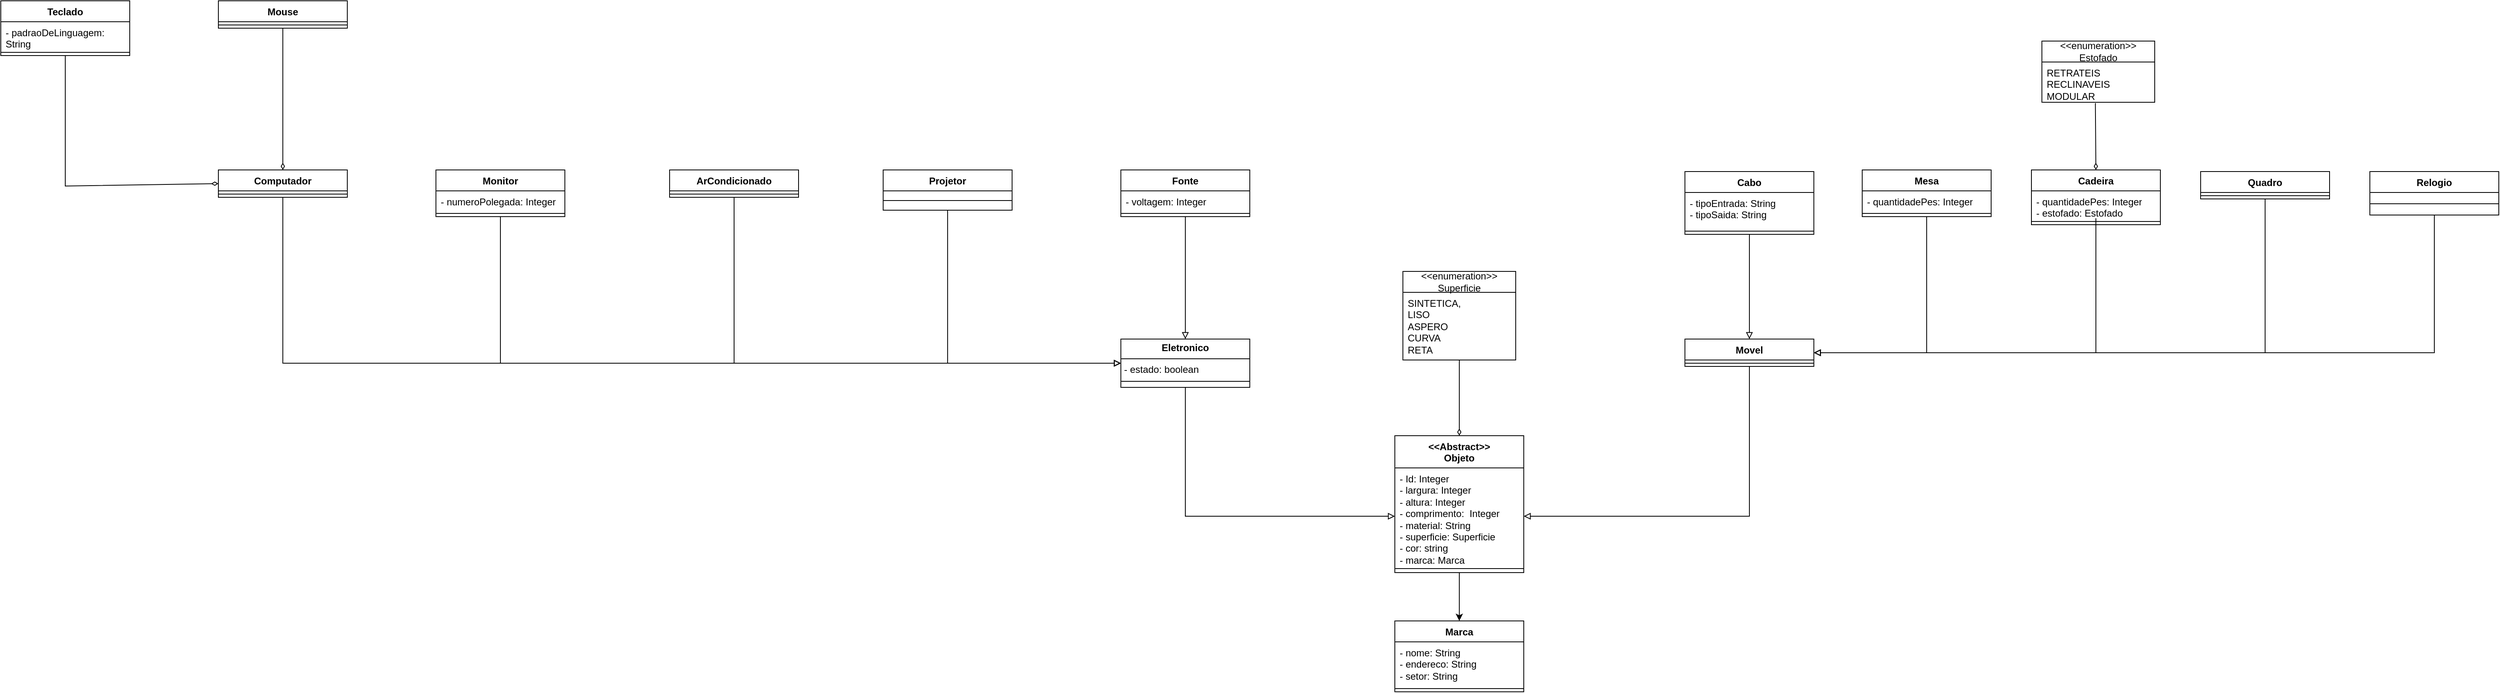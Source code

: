 <mxfile version="28.1.2">
  <diagram name="Página-1" id="cMykZ0gJgS-PB2nzxLxl">
    <mxGraphModel dx="4506" dy="1456" grid="1" gridSize="10" guides="1" tooltips="1" connect="1" arrows="1" fold="1" page="1" pageScale="1" pageWidth="827" pageHeight="1169" math="0" shadow="0">
      <root>
        <mxCell id="0" />
        <mxCell id="1" parent="0" />
        <mxCell id="4t2a4EauHDT3MFXxZR5X-1" style="edgeStyle=orthogonalEdgeStyle;rounded=0;orthogonalLoop=1;jettySize=auto;html=1;entryX=1;entryY=0.5;entryDx=0;entryDy=0;endArrow=block;endFill=0;" parent="1" source="4t2a4EauHDT3MFXxZR5X-2" target="4t2a4EauHDT3MFXxZR5X-52" edge="1">
          <mxGeometry relative="1" as="geometry">
            <Array as="points">
              <mxPoint x="830" y="647" />
            </Array>
          </mxGeometry>
        </mxCell>
        <mxCell id="4t2a4EauHDT3MFXxZR5X-2" value="Mesa" style="swimlane;fontStyle=1;align=center;verticalAlign=top;childLayout=stackLayout;horizontal=1;startSize=26;horizontalStack=0;resizeParent=1;resizeParentMax=0;resizeLast=0;collapsible=1;marginBottom=0;whiteSpace=wrap;html=1;" parent="1" vertex="1">
          <mxGeometry x="750" y="420" width="160" height="58" as="geometry" />
        </mxCell>
        <mxCell id="4t2a4EauHDT3MFXxZR5X-3" value="- quantidadePes: Integer&lt;br&gt;&lt;div&gt;&lt;br&gt;&lt;/div&gt;" style="text;strokeColor=none;fillColor=none;align=left;verticalAlign=top;spacingLeft=4;spacingRight=4;overflow=hidden;rotatable=0;points=[[0,0.5],[1,0.5]];portConstraint=eastwest;whiteSpace=wrap;html=1;" parent="4t2a4EauHDT3MFXxZR5X-2" vertex="1">
          <mxGeometry y="26" width="160" height="24" as="geometry" />
        </mxCell>
        <mxCell id="4t2a4EauHDT3MFXxZR5X-4" value="" style="line;strokeWidth=1;fillColor=none;align=left;verticalAlign=middle;spacingTop=-1;spacingLeft=3;spacingRight=3;rotatable=0;labelPosition=right;points=[];portConstraint=eastwest;strokeColor=inherit;" parent="4t2a4EauHDT3MFXxZR5X-2" vertex="1">
          <mxGeometry y="50" width="160" height="8" as="geometry" />
        </mxCell>
        <mxCell id="4t2a4EauHDT3MFXxZR5X-5" style="edgeStyle=orthogonalEdgeStyle;rounded=0;orthogonalLoop=1;jettySize=auto;html=1;entryX=0;entryY=0.5;entryDx=0;entryDy=0;endArrow=block;endFill=0;" parent="1" source="4t2a4EauHDT3MFXxZR5X-6" target="4t2a4EauHDT3MFXxZR5X-50" edge="1">
          <mxGeometry relative="1" as="geometry">
            <Array as="points">
              <mxPoint x="-940" y="660" />
            </Array>
          </mxGeometry>
        </mxCell>
        <mxCell id="4t2a4EauHDT3MFXxZR5X-6" value="Monitor" style="swimlane;fontStyle=1;align=center;verticalAlign=top;childLayout=stackLayout;horizontal=1;startSize=26;horizontalStack=0;resizeParent=1;resizeParentMax=0;resizeLast=0;collapsible=1;marginBottom=0;whiteSpace=wrap;html=1;" parent="1" vertex="1">
          <mxGeometry x="-1020" y="420" width="160" height="58" as="geometry" />
        </mxCell>
        <mxCell id="4t2a4EauHDT3MFXxZR5X-7" value="&lt;div&gt;- numeroPolegada: Integer&lt;/div&gt;" style="text;strokeColor=none;fillColor=none;align=left;verticalAlign=top;spacingLeft=4;spacingRight=4;overflow=hidden;rotatable=0;points=[[0,0.5],[1,0.5]];portConstraint=eastwest;whiteSpace=wrap;html=1;" parent="4t2a4EauHDT3MFXxZR5X-6" vertex="1">
          <mxGeometry y="26" width="160" height="24" as="geometry" />
        </mxCell>
        <mxCell id="4t2a4EauHDT3MFXxZR5X-8" value="" style="line;strokeWidth=1;fillColor=none;align=left;verticalAlign=middle;spacingTop=-1;spacingLeft=3;spacingRight=3;rotatable=0;labelPosition=right;points=[];portConstraint=eastwest;strokeColor=inherit;" parent="4t2a4EauHDT3MFXxZR5X-6" vertex="1">
          <mxGeometry y="50" width="160" height="8" as="geometry" />
        </mxCell>
        <mxCell id="4t2a4EauHDT3MFXxZR5X-11" value="Teclado" style="swimlane;fontStyle=1;align=center;verticalAlign=top;childLayout=stackLayout;horizontal=1;startSize=26;horizontalStack=0;resizeParent=1;resizeParentMax=0;resizeLast=0;collapsible=1;marginBottom=0;whiteSpace=wrap;html=1;" parent="1" vertex="1">
          <mxGeometry x="-1560" y="210" width="160" height="68" as="geometry" />
        </mxCell>
        <mxCell id="4t2a4EauHDT3MFXxZR5X-12" value="&lt;div&gt;- padraoDeLinguagem: String&lt;/div&gt;&lt;div&gt;&lt;br&gt;&lt;/div&gt;" style="text;strokeColor=none;fillColor=none;align=left;verticalAlign=top;spacingLeft=4;spacingRight=4;overflow=hidden;rotatable=0;points=[[0,0.5],[1,0.5]];portConstraint=eastwest;whiteSpace=wrap;html=1;" parent="4t2a4EauHDT3MFXxZR5X-11" vertex="1">
          <mxGeometry y="26" width="160" height="34" as="geometry" />
        </mxCell>
        <mxCell id="4t2a4EauHDT3MFXxZR5X-13" value="" style="line;strokeWidth=1;fillColor=none;align=left;verticalAlign=middle;spacingTop=-1;spacingLeft=3;spacingRight=3;rotatable=0;labelPosition=right;points=[];portConstraint=eastwest;strokeColor=inherit;" parent="4t2a4EauHDT3MFXxZR5X-11" vertex="1">
          <mxGeometry y="60" width="160" height="8" as="geometry" />
        </mxCell>
        <mxCell id="4t2a4EauHDT3MFXxZR5X-14" value="Mouse" style="swimlane;fontStyle=1;align=center;verticalAlign=top;childLayout=stackLayout;horizontal=1;startSize=26;horizontalStack=0;resizeParent=1;resizeParentMax=0;resizeLast=0;collapsible=1;marginBottom=0;whiteSpace=wrap;html=1;" parent="1" vertex="1">
          <mxGeometry x="-1290" y="210" width="160" height="34" as="geometry" />
        </mxCell>
        <mxCell id="4t2a4EauHDT3MFXxZR5X-16" value="" style="line;strokeWidth=1;fillColor=none;align=left;verticalAlign=middle;spacingTop=-1;spacingLeft=3;spacingRight=3;rotatable=0;labelPosition=right;points=[];portConstraint=eastwest;strokeColor=inherit;" parent="4t2a4EauHDT3MFXxZR5X-14" vertex="1">
          <mxGeometry y="26" width="160" height="8" as="geometry" />
        </mxCell>
        <mxCell id="4t2a4EauHDT3MFXxZR5X-17" value="Computador" style="swimlane;fontStyle=1;align=center;verticalAlign=top;childLayout=stackLayout;horizontal=1;startSize=26;horizontalStack=0;resizeParent=1;resizeParentMax=0;resizeLast=0;collapsible=1;marginBottom=0;whiteSpace=wrap;html=1;" parent="1" vertex="1">
          <mxGeometry x="-1290" y="420" width="160" height="34" as="geometry" />
        </mxCell>
        <mxCell id="4t2a4EauHDT3MFXxZR5X-19" value="" style="line;strokeWidth=1;fillColor=none;align=left;verticalAlign=middle;spacingTop=-1;spacingLeft=3;spacingRight=3;rotatable=0;labelPosition=right;points=[];portConstraint=eastwest;strokeColor=inherit;" parent="4t2a4EauHDT3MFXxZR5X-17" vertex="1">
          <mxGeometry y="26" width="160" height="8" as="geometry" />
        </mxCell>
        <mxCell id="4t2a4EauHDT3MFXxZR5X-20" value="Cadeira" style="swimlane;fontStyle=1;align=center;verticalAlign=top;childLayout=stackLayout;horizontal=1;startSize=26;horizontalStack=0;resizeParent=1;resizeParentMax=0;resizeLast=0;collapsible=1;marginBottom=0;whiteSpace=wrap;html=1;" parent="1" vertex="1">
          <mxGeometry x="960" y="420" width="160" height="68" as="geometry" />
        </mxCell>
        <mxCell id="4t2a4EauHDT3MFXxZR5X-21" value="- quantidadePes: Integer&lt;div&gt;- estofado: Estofado&lt;/div&gt;" style="text;strokeColor=none;fillColor=none;align=left;verticalAlign=top;spacingLeft=4;spacingRight=4;overflow=hidden;rotatable=0;points=[[0,0.5],[1,0.5]];portConstraint=eastwest;whiteSpace=wrap;html=1;" parent="4t2a4EauHDT3MFXxZR5X-20" vertex="1">
          <mxGeometry y="26" width="160" height="34" as="geometry" />
        </mxCell>
        <mxCell id="4t2a4EauHDT3MFXxZR5X-22" value="" style="line;strokeWidth=1;fillColor=none;align=left;verticalAlign=middle;spacingTop=-1;spacingLeft=3;spacingRight=3;rotatable=0;labelPosition=right;points=[];portConstraint=eastwest;strokeColor=inherit;" parent="4t2a4EauHDT3MFXxZR5X-20" vertex="1">
          <mxGeometry y="60" width="160" height="8" as="geometry" />
        </mxCell>
        <mxCell id="4t2a4EauHDT3MFXxZR5X-23" value="ArCondicionado" style="swimlane;fontStyle=1;align=center;verticalAlign=top;childLayout=stackLayout;horizontal=1;startSize=26;horizontalStack=0;resizeParent=1;resizeParentMax=0;resizeLast=0;collapsible=1;marginBottom=0;whiteSpace=wrap;html=1;" parent="1" vertex="1">
          <mxGeometry x="-730" y="420" width="160" height="34" as="geometry" />
        </mxCell>
        <mxCell id="4t2a4EauHDT3MFXxZR5X-24" value="" style="line;strokeWidth=1;fillColor=none;align=left;verticalAlign=middle;spacingTop=-1;spacingLeft=3;spacingRight=3;rotatable=0;labelPosition=right;points=[];portConstraint=eastwest;strokeColor=inherit;" parent="4t2a4EauHDT3MFXxZR5X-23" vertex="1">
          <mxGeometry y="26" width="160" height="8" as="geometry" />
        </mxCell>
        <mxCell id="4t2a4EauHDT3MFXxZR5X-25" style="edgeStyle=orthogonalEdgeStyle;rounded=0;orthogonalLoop=1;jettySize=auto;html=1;entryX=1;entryY=0.5;entryDx=0;entryDy=0;endArrow=block;endFill=0;" parent="1" source="4t2a4EauHDT3MFXxZR5X-26" target="4t2a4EauHDT3MFXxZR5X-52" edge="1">
          <mxGeometry relative="1" as="geometry">
            <Array as="points">
              <mxPoint x="1460" y="647" />
            </Array>
          </mxGeometry>
        </mxCell>
        <mxCell id="4t2a4EauHDT3MFXxZR5X-26" value="Relogio" style="swimlane;fontStyle=1;align=center;verticalAlign=top;childLayout=stackLayout;horizontal=1;startSize=26;horizontalStack=0;resizeParent=1;resizeParentMax=0;resizeLast=0;collapsible=1;marginBottom=0;whiteSpace=wrap;html=1;" parent="1" vertex="1">
          <mxGeometry x="1380" y="422" width="160" height="54" as="geometry" />
        </mxCell>
        <mxCell id="4t2a4EauHDT3MFXxZR5X-28" value="" style="line;strokeWidth=1;fillColor=none;align=left;verticalAlign=middle;spacingTop=-1;spacingLeft=3;spacingRight=3;rotatable=0;labelPosition=right;points=[];portConstraint=eastwest;strokeColor=inherit;" parent="4t2a4EauHDT3MFXxZR5X-26" vertex="1">
          <mxGeometry y="26" width="160" height="28" as="geometry" />
        </mxCell>
        <mxCell id="4t2a4EauHDT3MFXxZR5X-29" value="Projetor" style="swimlane;fontStyle=1;align=center;verticalAlign=top;childLayout=stackLayout;horizontal=1;startSize=26;horizontalStack=0;resizeParent=1;resizeParentMax=0;resizeLast=0;collapsible=1;marginBottom=0;whiteSpace=wrap;html=1;" parent="1" vertex="1">
          <mxGeometry x="-465" y="420" width="160" height="50" as="geometry" />
        </mxCell>
        <mxCell id="4t2a4EauHDT3MFXxZR5X-31" value="" style="line;strokeWidth=1;fillColor=none;align=left;verticalAlign=middle;spacingTop=-1;spacingLeft=3;spacingRight=3;rotatable=0;labelPosition=right;points=[];portConstraint=eastwest;strokeColor=inherit;" parent="4t2a4EauHDT3MFXxZR5X-29" vertex="1">
          <mxGeometry y="26" width="160" height="24" as="geometry" />
        </mxCell>
        <mxCell id="4t2a4EauHDT3MFXxZR5X-32" style="edgeStyle=orthogonalEdgeStyle;rounded=0;orthogonalLoop=1;jettySize=auto;html=1;exitX=0.5;exitY=1;exitDx=0;exitDy=0;endArrow=block;endFill=0;" parent="1" source="4t2a4EauHDT3MFXxZR5X-33" target="4t2a4EauHDT3MFXxZR5X-50" edge="1">
          <mxGeometry relative="1" as="geometry" />
        </mxCell>
        <mxCell id="4t2a4EauHDT3MFXxZR5X-33" value="Fonte" style="swimlane;fontStyle=1;align=center;verticalAlign=top;childLayout=stackLayout;horizontal=1;startSize=26;horizontalStack=0;resizeParent=1;resizeParentMax=0;resizeLast=0;collapsible=1;marginBottom=0;whiteSpace=wrap;html=1;" parent="1" vertex="1">
          <mxGeometry x="-170" y="420" width="160" height="58" as="geometry" />
        </mxCell>
        <mxCell id="4t2a4EauHDT3MFXxZR5X-34" value="&lt;div&gt;- voltagem: Integer&lt;/div&gt;&lt;div&gt;&lt;br&gt;&lt;/div&gt;" style="text;strokeColor=none;fillColor=none;align=left;verticalAlign=top;spacingLeft=4;spacingRight=4;overflow=hidden;rotatable=0;points=[[0,0.5],[1,0.5]];portConstraint=eastwest;whiteSpace=wrap;html=1;" parent="4t2a4EauHDT3MFXxZR5X-33" vertex="1">
          <mxGeometry y="26" width="160" height="24" as="geometry" />
        </mxCell>
        <mxCell id="4t2a4EauHDT3MFXxZR5X-35" value="" style="line;strokeWidth=1;fillColor=none;align=left;verticalAlign=middle;spacingTop=-1;spacingLeft=3;spacingRight=3;rotatable=0;labelPosition=right;points=[];portConstraint=eastwest;strokeColor=inherit;" parent="4t2a4EauHDT3MFXxZR5X-33" vertex="1">
          <mxGeometry y="50" width="160" height="8" as="geometry" />
        </mxCell>
        <mxCell id="4t2a4EauHDT3MFXxZR5X-36" style="edgeStyle=orthogonalEdgeStyle;rounded=0;orthogonalLoop=1;jettySize=auto;html=1;endArrow=block;endFill=0;" parent="1" source="4t2a4EauHDT3MFXxZR5X-37" target="4t2a4EauHDT3MFXxZR5X-52" edge="1">
          <mxGeometry relative="1" as="geometry" />
        </mxCell>
        <mxCell id="4t2a4EauHDT3MFXxZR5X-37" value="Cabo" style="swimlane;fontStyle=1;align=center;verticalAlign=top;childLayout=stackLayout;horizontal=1;startSize=26;horizontalStack=0;resizeParent=1;resizeParentMax=0;resizeLast=0;collapsible=1;marginBottom=0;whiteSpace=wrap;html=1;" parent="1" vertex="1">
          <mxGeometry x="530" y="422" width="160" height="78" as="geometry" />
        </mxCell>
        <mxCell id="4t2a4EauHDT3MFXxZR5X-38" value="- tipoEntrada: String&lt;div&gt;- tipoSaida: String&lt;/div&gt;" style="text;strokeColor=none;fillColor=none;align=left;verticalAlign=top;spacingLeft=4;spacingRight=4;overflow=hidden;rotatable=0;points=[[0,0.5],[1,0.5]];portConstraint=eastwest;whiteSpace=wrap;html=1;" parent="4t2a4EauHDT3MFXxZR5X-37" vertex="1">
          <mxGeometry y="26" width="160" height="44" as="geometry" />
        </mxCell>
        <mxCell id="4t2a4EauHDT3MFXxZR5X-39" value="" style="line;strokeWidth=1;fillColor=none;align=left;verticalAlign=middle;spacingTop=-1;spacingLeft=3;spacingRight=3;rotatable=0;labelPosition=right;points=[];portConstraint=eastwest;strokeColor=inherit;" parent="4t2a4EauHDT3MFXxZR5X-37" vertex="1">
          <mxGeometry y="70" width="160" height="8" as="geometry" />
        </mxCell>
        <mxCell id="4t2a4EauHDT3MFXxZR5X-40" style="edgeStyle=orthogonalEdgeStyle;rounded=0;orthogonalLoop=1;jettySize=auto;html=1;entryX=1;entryY=0.5;entryDx=0;entryDy=0;endArrow=block;endFill=0;" parent="1" source="4t2a4EauHDT3MFXxZR5X-41" target="4t2a4EauHDT3MFXxZR5X-52" edge="1">
          <mxGeometry relative="1" as="geometry">
            <Array as="points">
              <mxPoint x="1250" y="647" />
            </Array>
          </mxGeometry>
        </mxCell>
        <mxCell id="4t2a4EauHDT3MFXxZR5X-41" value="Quadro" style="swimlane;fontStyle=1;align=center;verticalAlign=top;childLayout=stackLayout;horizontal=1;startSize=26;horizontalStack=0;resizeParent=1;resizeParentMax=0;resizeLast=0;collapsible=1;marginBottom=0;whiteSpace=wrap;html=1;" parent="1" vertex="1">
          <mxGeometry x="1170" y="422" width="160" height="34" as="geometry" />
        </mxCell>
        <mxCell id="4t2a4EauHDT3MFXxZR5X-42" value="" style="line;strokeWidth=1;fillColor=none;align=left;verticalAlign=middle;spacingTop=-1;spacingLeft=3;spacingRight=3;rotatable=0;labelPosition=right;points=[];portConstraint=eastwest;strokeColor=inherit;" parent="4t2a4EauHDT3MFXxZR5X-41" vertex="1">
          <mxGeometry y="26" width="160" height="8" as="geometry" />
        </mxCell>
        <mxCell id="4t2a4EauHDT3MFXxZR5X-43" value="Marca" style="swimlane;fontStyle=1;align=center;verticalAlign=top;childLayout=stackLayout;horizontal=1;startSize=26;horizontalStack=0;resizeParent=1;resizeParentMax=0;resizeLast=0;collapsible=1;marginBottom=0;whiteSpace=wrap;html=1;" parent="1" vertex="1">
          <mxGeometry x="170" y="980" width="160" height="88" as="geometry" />
        </mxCell>
        <mxCell id="4t2a4EauHDT3MFXxZR5X-44" value="- nome: String&lt;div&gt;- endereco: String&lt;/div&gt;&lt;div&gt;- setor: String&lt;/div&gt;" style="text;strokeColor=none;fillColor=none;align=left;verticalAlign=top;spacingLeft=4;spacingRight=4;overflow=hidden;rotatable=0;points=[[0,0.5],[1,0.5]];portConstraint=eastwest;whiteSpace=wrap;html=1;" parent="4t2a4EauHDT3MFXxZR5X-43" vertex="1">
          <mxGeometry y="26" width="160" height="54" as="geometry" />
        </mxCell>
        <mxCell id="4t2a4EauHDT3MFXxZR5X-45" value="" style="line;strokeWidth=1;fillColor=none;align=left;verticalAlign=middle;spacingTop=-1;spacingLeft=3;spacingRight=3;rotatable=0;labelPosition=right;points=[];portConstraint=eastwest;strokeColor=inherit;" parent="4t2a4EauHDT3MFXxZR5X-43" vertex="1">
          <mxGeometry y="80" width="160" height="8" as="geometry" />
        </mxCell>
        <mxCell id="4t2a4EauHDT3MFXxZR5X-58" style="edgeStyle=orthogonalEdgeStyle;rounded=0;orthogonalLoop=1;jettySize=auto;html=1;entryX=0.5;entryY=0;entryDx=0;entryDy=0;" parent="1" source="4t2a4EauHDT3MFXxZR5X-46" target="4t2a4EauHDT3MFXxZR5X-43" edge="1">
          <mxGeometry relative="1" as="geometry" />
        </mxCell>
        <mxCell id="4t2a4EauHDT3MFXxZR5X-46" value="&amp;lt;&amp;lt;Abstract&amp;gt;&amp;gt;&lt;br&gt;Objeto" style="swimlane;fontStyle=1;align=center;verticalAlign=top;childLayout=stackLayout;horizontal=1;startSize=40;horizontalStack=0;resizeParent=1;resizeParentMax=0;resizeLast=0;collapsible=1;marginBottom=0;whiteSpace=wrap;html=1;" parent="1" vertex="1">
          <mxGeometry x="170" y="750" width="160" height="170" as="geometry" />
        </mxCell>
        <mxCell id="4t2a4EauHDT3MFXxZR5X-47" value="&lt;div&gt;&lt;span style=&quot;background-color: transparent; color: light-dark(rgb(0, 0, 0), rgb(255, 255, 255));&quot;&gt;- Id: Integer&lt;/span&gt;&lt;/div&gt;- largura: Integer&lt;div&gt;- altura: Integer&lt;/div&gt;&lt;div&gt;- comprimento:&amp;nbsp; Integer&lt;/div&gt;&lt;div&gt;- material: String&lt;/div&gt;&lt;div&gt;- superficie: Superficie&lt;/div&gt;&lt;div&gt;- cor: string&lt;/div&gt;&lt;div&gt;- marca: Marca&lt;/div&gt;" style="text;strokeColor=none;fillColor=none;align=left;verticalAlign=top;spacingLeft=4;spacingRight=4;overflow=hidden;rotatable=0;points=[[0,0.5],[1,0.5]];portConstraint=eastwest;whiteSpace=wrap;html=1;" parent="4t2a4EauHDT3MFXxZR5X-46" vertex="1">
          <mxGeometry y="40" width="160" height="120" as="geometry" />
        </mxCell>
        <mxCell id="4t2a4EauHDT3MFXxZR5X-48" value="" style="line;strokeWidth=1;fillColor=none;align=left;verticalAlign=middle;spacingTop=-1;spacingLeft=3;spacingRight=3;rotatable=0;labelPosition=right;points=[];portConstraint=eastwest;strokeColor=inherit;" parent="4t2a4EauHDT3MFXxZR5X-46" vertex="1">
          <mxGeometry y="160" width="160" height="10" as="geometry" />
        </mxCell>
        <mxCell id="4t2a4EauHDT3MFXxZR5X-49" style="edgeStyle=orthogonalEdgeStyle;rounded=0;orthogonalLoop=1;jettySize=auto;html=1;entryX=0;entryY=0.5;entryDx=0;entryDy=0;endArrow=block;endFill=0;" parent="1" source="4t2a4EauHDT3MFXxZR5X-50" target="4t2a4EauHDT3MFXxZR5X-47" edge="1">
          <mxGeometry relative="1" as="geometry" />
        </mxCell>
        <mxCell id="4t2a4EauHDT3MFXxZR5X-50" value="&lt;p style=&quot;margin:0px;margin-top:4px;text-align:center;&quot;&gt;&lt;b&gt;Eletronico&lt;/b&gt;&lt;/p&gt;&lt;hr size=&quot;1&quot; style=&quot;border-style:solid;&quot;&gt;&lt;p style=&quot;margin:0px;margin-left:4px;&quot;&gt;- estado: boolean&lt;/p&gt;&lt;hr size=&quot;1&quot; style=&quot;border-style:solid;&quot;&gt;&lt;p style=&quot;margin:0px;margin-left:4px;&quot;&gt;&lt;br&gt;&lt;/p&gt;" style="verticalAlign=top;align=left;overflow=fill;html=1;whiteSpace=wrap;" parent="1" vertex="1">
          <mxGeometry x="-170" y="630" width="160" height="60" as="geometry" />
        </mxCell>
        <mxCell id="4t2a4EauHDT3MFXxZR5X-51" style="edgeStyle=orthogonalEdgeStyle;rounded=0;orthogonalLoop=1;jettySize=auto;html=1;entryX=1;entryY=0.5;entryDx=0;entryDy=0;endArrow=block;endFill=0;" parent="1" source="4t2a4EauHDT3MFXxZR5X-52" target="4t2a4EauHDT3MFXxZR5X-47" edge="1">
          <mxGeometry relative="1" as="geometry" />
        </mxCell>
        <mxCell id="4t2a4EauHDT3MFXxZR5X-52" value="Movel" style="swimlane;fontStyle=1;align=center;verticalAlign=top;childLayout=stackLayout;horizontal=1;startSize=26;horizontalStack=0;resizeParent=1;resizeParentMax=0;resizeLast=0;collapsible=1;marginBottom=0;whiteSpace=wrap;html=1;" parent="1" vertex="1">
          <mxGeometry x="530" y="630" width="160" height="34" as="geometry" />
        </mxCell>
        <mxCell id="4t2a4EauHDT3MFXxZR5X-53" value="" style="line;strokeWidth=1;fillColor=none;align=left;verticalAlign=middle;spacingTop=-1;spacingLeft=3;spacingRight=3;rotatable=0;labelPosition=right;points=[];portConstraint=eastwest;strokeColor=inherit;" parent="4t2a4EauHDT3MFXxZR5X-52" vertex="1">
          <mxGeometry y="26" width="160" height="8" as="geometry" />
        </mxCell>
        <mxCell id="4t2a4EauHDT3MFXxZR5X-54" style="edgeStyle=orthogonalEdgeStyle;rounded=0;orthogonalLoop=1;jettySize=auto;html=1;entryX=1;entryY=0.5;entryDx=0;entryDy=0;endArrow=block;endFill=0;" parent="1" source="4t2a4EauHDT3MFXxZR5X-21" target="4t2a4EauHDT3MFXxZR5X-52" edge="1">
          <mxGeometry relative="1" as="geometry">
            <Array as="points">
              <mxPoint x="1040" y="647" />
            </Array>
          </mxGeometry>
        </mxCell>
        <mxCell id="4t2a4EauHDT3MFXxZR5X-55" style="edgeStyle=orthogonalEdgeStyle;rounded=0;orthogonalLoop=1;jettySize=auto;html=1;entryX=0;entryY=0.5;entryDx=0;entryDy=0;endArrow=block;endFill=0;" parent="1" source="4t2a4EauHDT3MFXxZR5X-19" target="4t2a4EauHDT3MFXxZR5X-50" edge="1">
          <mxGeometry relative="1" as="geometry">
            <Array as="points">
              <mxPoint x="-1210" y="660" />
            </Array>
          </mxGeometry>
        </mxCell>
        <mxCell id="4t2a4EauHDT3MFXxZR5X-56" style="edgeStyle=orthogonalEdgeStyle;rounded=0;orthogonalLoop=1;jettySize=auto;html=1;endArrow=block;endFill=0;" parent="1" source="4t2a4EauHDT3MFXxZR5X-24" target="4t2a4EauHDT3MFXxZR5X-50" edge="1">
          <mxGeometry relative="1" as="geometry">
            <Array as="points">
              <mxPoint x="-650" y="660" />
            </Array>
          </mxGeometry>
        </mxCell>
        <mxCell id="4t2a4EauHDT3MFXxZR5X-57" style="edgeStyle=orthogonalEdgeStyle;rounded=0;orthogonalLoop=1;jettySize=auto;html=1;entryX=0;entryY=0.5;entryDx=0;entryDy=0;endArrow=block;endFill=0;" parent="1" source="4t2a4EauHDT3MFXxZR5X-31" target="4t2a4EauHDT3MFXxZR5X-50" edge="1">
          <mxGeometry relative="1" as="geometry">
            <Array as="points">
              <mxPoint x="-385" y="660" />
            </Array>
          </mxGeometry>
        </mxCell>
        <mxCell id="4t2a4EauHDT3MFXxZR5X-59" value="&amp;lt;&amp;lt;enumeration&amp;gt;&amp;gt;&lt;div&gt;Estofado&lt;/div&gt;" style="swimlane;fontStyle=0;childLayout=stackLayout;horizontal=1;startSize=26;fillColor=none;horizontalStack=0;resizeParent=1;resizeParentMax=0;resizeLast=0;collapsible=1;marginBottom=0;whiteSpace=wrap;html=1;" parent="1" vertex="1">
          <mxGeometry x="973" y="260" width="140" height="76" as="geometry" />
        </mxCell>
        <mxCell id="4t2a4EauHDT3MFXxZR5X-60" value="&lt;div&gt;RETRATEIS&lt;/div&gt;&lt;div&gt;RECLINAVEIS&lt;/div&gt;&lt;div&gt;MODULAR&lt;/div&gt;" style="text;strokeColor=none;fillColor=none;align=left;verticalAlign=top;spacingLeft=4;spacingRight=4;overflow=hidden;rotatable=0;points=[[0,0.5],[1,0.5]];portConstraint=eastwest;whiteSpace=wrap;html=1;" parent="4t2a4EauHDT3MFXxZR5X-59" vertex="1">
          <mxGeometry y="26" width="140" height="50" as="geometry" />
        </mxCell>
        <mxCell id="4t2a4EauHDT3MFXxZR5X-63" value="&amp;lt;&amp;lt;enumeration&amp;gt;&amp;gt;&lt;div&gt;Superficie&lt;/div&gt;" style="swimlane;fontStyle=0;childLayout=stackLayout;horizontal=1;startSize=26;fillColor=none;horizontalStack=0;resizeParent=1;resizeParentMax=0;resizeLast=0;collapsible=1;marginBottom=0;whiteSpace=wrap;html=1;" parent="1" vertex="1">
          <mxGeometry x="180" y="546" width="140" height="110" as="geometry" />
        </mxCell>
        <mxCell id="4t2a4EauHDT3MFXxZR5X-64" value="&lt;div&gt;SINTETICA,&lt;/div&gt;&lt;div&gt;LISO&lt;/div&gt;&lt;div&gt;ASPERO&lt;/div&gt;&lt;div&gt;CURVA&lt;/div&gt;&lt;div&gt;RETA&lt;/div&gt;" style="text;strokeColor=none;fillColor=none;align=left;verticalAlign=top;spacingLeft=4;spacingRight=4;overflow=hidden;rotatable=0;points=[[0,0.5],[1,0.5]];portConstraint=eastwest;whiteSpace=wrap;html=1;" parent="4t2a4EauHDT3MFXxZR5X-63" vertex="1">
          <mxGeometry y="26" width="140" height="84" as="geometry" />
        </mxCell>
        <mxCell id="0OuOAo81ypqhIYivZZaN-3" value="" style="endArrow=none;startArrow=diamondThin;html=1;rounded=0;exitX=0.5;exitY=0;exitDx=0;exitDy=0;endFill=0;startFill=0;" edge="1" parent="1" source="4t2a4EauHDT3MFXxZR5X-17" target="4t2a4EauHDT3MFXxZR5X-14">
          <mxGeometry width="50" height="50" relative="1" as="geometry">
            <mxPoint x="-900" y="380" as="sourcePoint" />
            <mxPoint x="-850" y="330" as="targetPoint" />
          </mxGeometry>
        </mxCell>
        <mxCell id="0OuOAo81ypqhIYivZZaN-4" value="" style="endArrow=none;startArrow=diamondThin;html=1;rounded=0;exitX=0;exitY=0.5;exitDx=0;exitDy=0;endFill=0;entryX=0.5;entryY=1;entryDx=0;entryDy=0;startFill=0;" edge="1" parent="1" source="4t2a4EauHDT3MFXxZR5X-17" target="4t2a4EauHDT3MFXxZR5X-11">
          <mxGeometry width="50" height="50" relative="1" as="geometry">
            <mxPoint x="-1380" y="526" as="sourcePoint" />
            <mxPoint x="-1380" y="350" as="targetPoint" />
            <Array as="points">
              <mxPoint x="-1480" y="440" />
            </Array>
          </mxGeometry>
        </mxCell>
        <mxCell id="0OuOAo81ypqhIYivZZaN-5" value="" style="endArrow=none;html=1;rounded=0;entryX=0.474;entryY=1.021;entryDx=0;entryDy=0;entryPerimeter=0;exitX=0.5;exitY=0;exitDx=0;exitDy=0;startArrow=diamondThin;startFill=0;" edge="1" parent="1" source="4t2a4EauHDT3MFXxZR5X-20" target="4t2a4EauHDT3MFXxZR5X-60">
          <mxGeometry width="50" height="50" relative="1" as="geometry">
            <mxPoint x="880" y="440" as="sourcePoint" />
            <mxPoint x="930" y="390" as="targetPoint" />
          </mxGeometry>
        </mxCell>
        <mxCell id="0OuOAo81ypqhIYivZZaN-6" value="" style="endArrow=none;html=1;rounded=0;exitX=0.5;exitY=0;exitDx=0;exitDy=0;startArrow=diamondThin;startFill=0;" edge="1" parent="1" source="4t2a4EauHDT3MFXxZR5X-46">
          <mxGeometry width="50" height="50" relative="1" as="geometry">
            <mxPoint x="510" y="860" as="sourcePoint" />
            <mxPoint x="250" y="656" as="targetPoint" />
            <Array as="points" />
          </mxGeometry>
        </mxCell>
      </root>
    </mxGraphModel>
  </diagram>
</mxfile>
